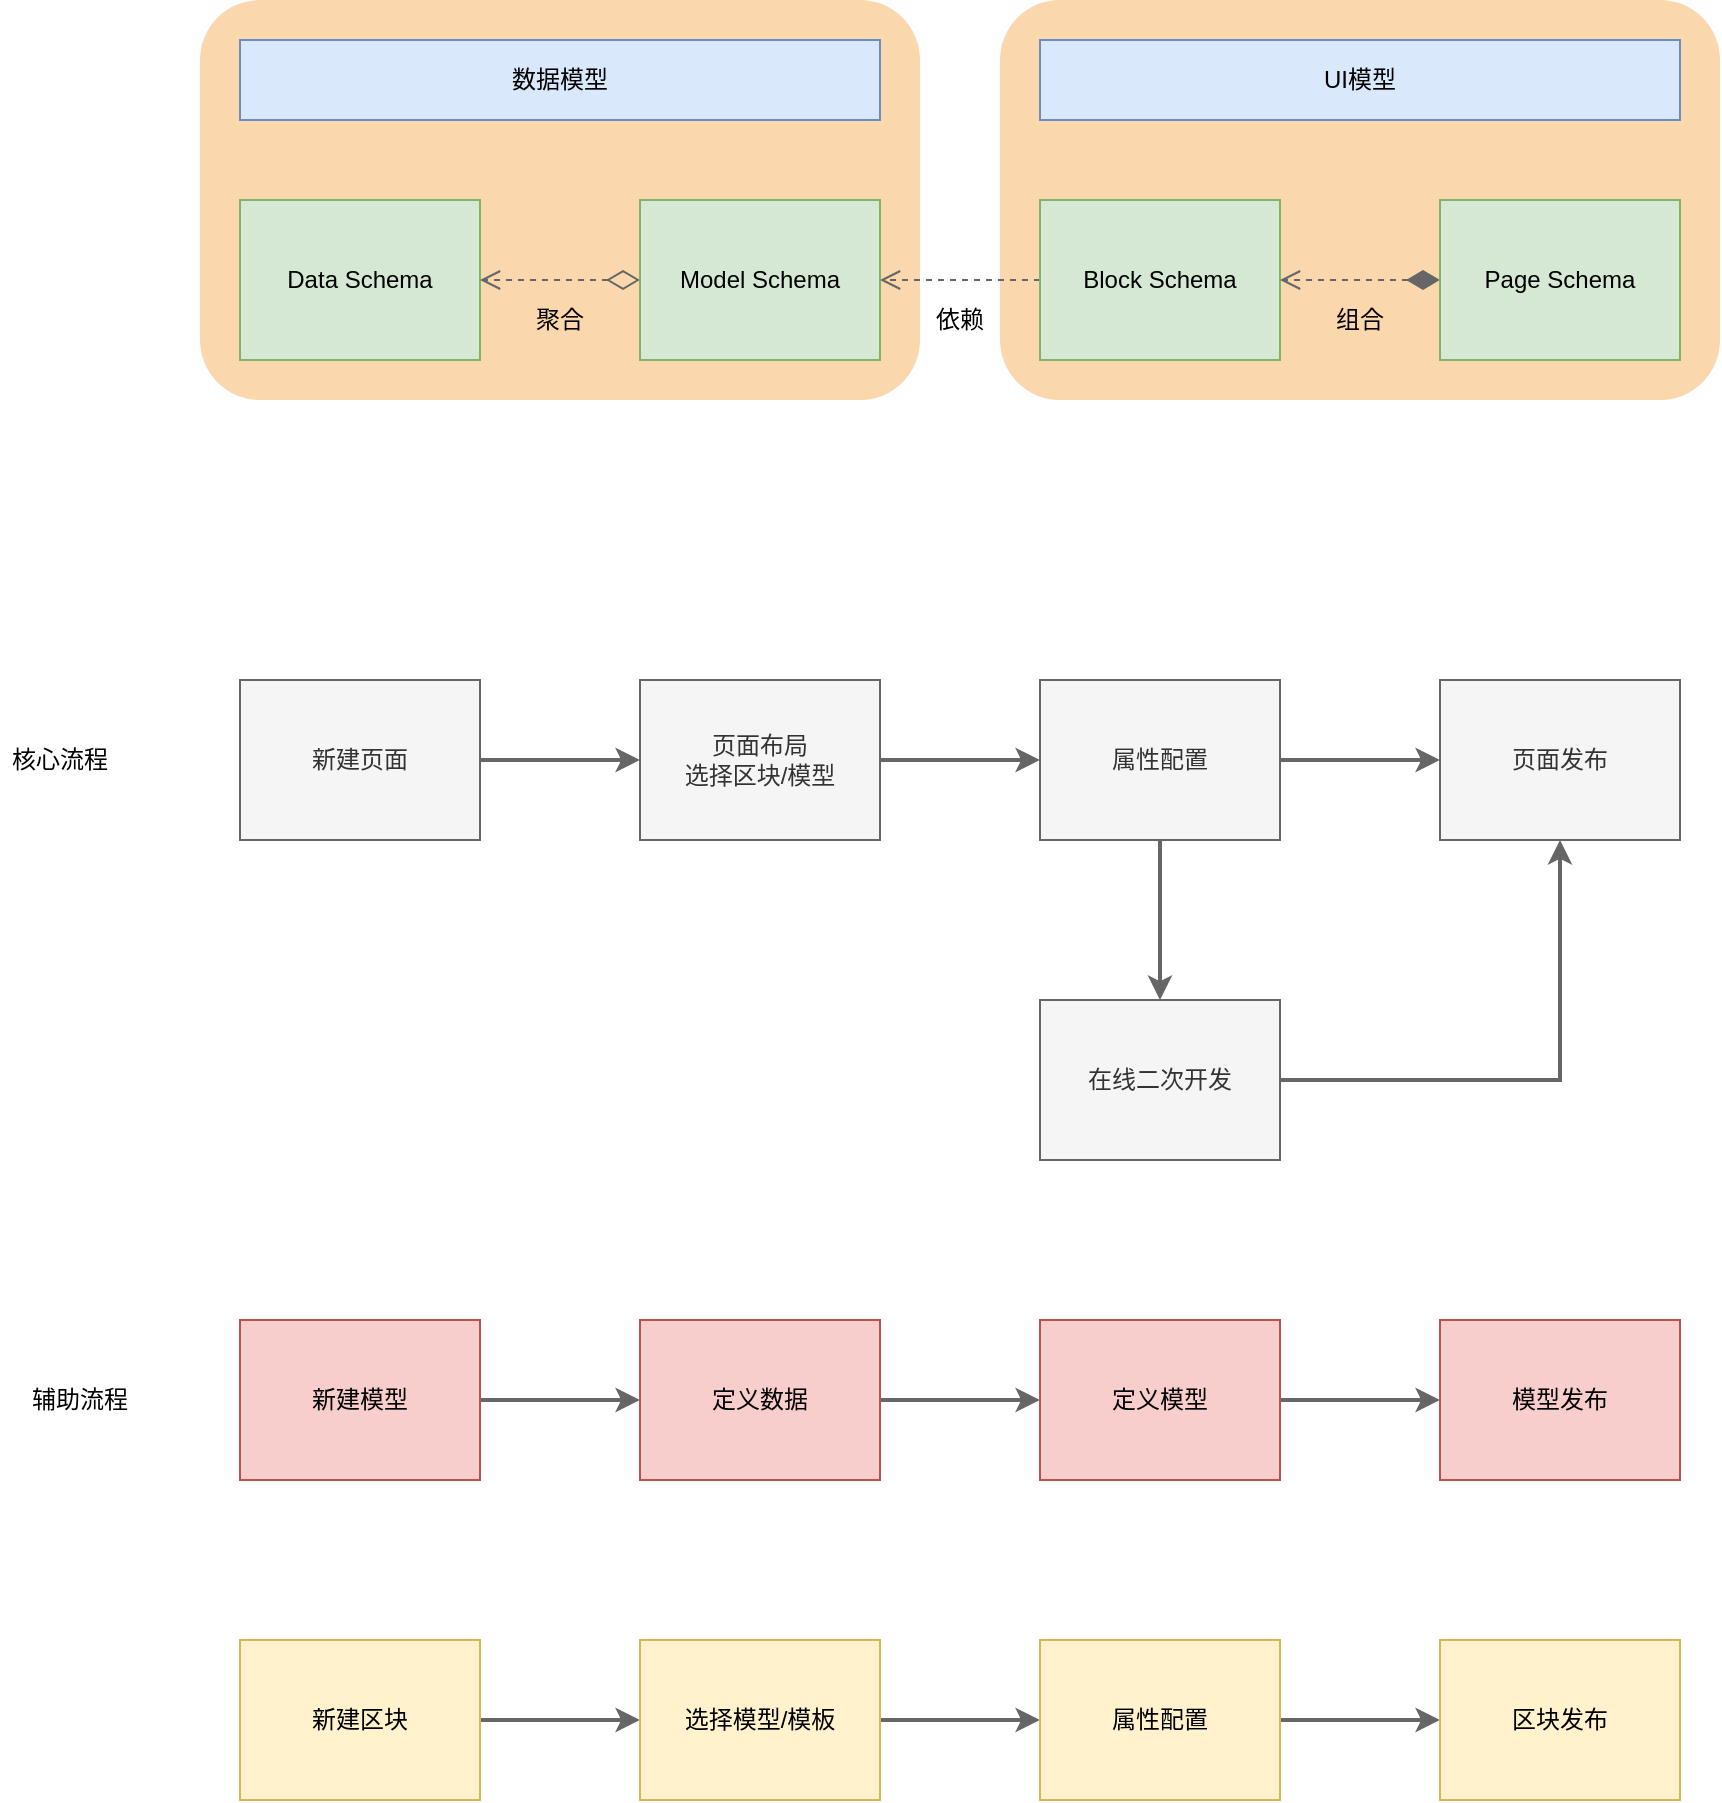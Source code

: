 <mxfile version="10.7.4" type="github"><diagram id="5rkQl_1AshZg56bGXFNO" name="Page-1"><mxGraphModel dx="1318" dy="598" grid="1" gridSize="10" guides="1" tooltips="1" connect="1" arrows="1" fold="1" page="0" pageScale="1" pageWidth="850" pageHeight="1100" math="0" shadow="0"><root><mxCell id="0"/><mxCell id="1" parent="0"/><mxCell id="LdctYlK4rGkEOZebkyI3-48" value="" style="rounded=1;whiteSpace=wrap;html=1;fillColor=#fad7ac;strokeColor=none;" vertex="1" parent="1"><mxGeometry x="420" y="180" width="360" height="200" as="geometry"/></mxCell><mxCell id="LdctYlK4rGkEOZebkyI3-47" value="" style="rounded=1;whiteSpace=wrap;html=1;fillColor=#fad7ac;strokeColor=none;" vertex="1" parent="1"><mxGeometry x="20" y="180" width="360" height="200" as="geometry"/></mxCell><mxCell id="LdctYlK4rGkEOZebkyI3-2" value="数据模型" style="rounded=0;whiteSpace=wrap;html=1;fillColor=#dae8fc;strokeColor=#6c8ebf;" vertex="1" parent="1"><mxGeometry x="40" y="200" width="320" height="40" as="geometry"/></mxCell><mxCell id="LdctYlK4rGkEOZebkyI3-3" value="UI模型" style="rounded=0;whiteSpace=wrap;html=1;fillColor=#dae8fc;strokeColor=#6c8ebf;" vertex="1" parent="1"><mxGeometry x="440" y="200" width="320" height="40" as="geometry"/></mxCell><mxCell id="LdctYlK4rGkEOZebkyI3-4" value="Data Schema" style="rounded=0;whiteSpace=wrap;html=1;fillColor=#d5e8d4;strokeColor=#82b366;" vertex="1" parent="1"><mxGeometry x="40" y="280" width="120" height="80" as="geometry"/></mxCell><mxCell id="LdctYlK4rGkEOZebkyI3-13" value="" style="edgeStyle=orthogonalEdgeStyle;rounded=0;orthogonalLoop=1;jettySize=auto;html=1;strokeColor=#666666;strokeWidth=1;dashed=1;endArrow=open;endFill=0;startArrow=diamondThin;startFill=0;startSize=14;endSize=8;" edge="1" parent="1" source="LdctYlK4rGkEOZebkyI3-5" target="LdctYlK4rGkEOZebkyI3-4"><mxGeometry relative="1" as="geometry"/></mxCell><mxCell id="LdctYlK4rGkEOZebkyI3-5" value="Model Schema" style="rounded=0;whiteSpace=wrap;html=1;fillColor=#d5e8d4;strokeColor=#82b366;" vertex="1" parent="1"><mxGeometry x="240" y="280" width="120" height="80" as="geometry"/></mxCell><mxCell id="LdctYlK4rGkEOZebkyI3-12" value="" style="edgeStyle=orthogonalEdgeStyle;rounded=0;orthogonalLoop=1;jettySize=auto;html=1;strokeColor=#666666;strokeWidth=1;dashed=1;endArrow=open;endFill=0;endSize=8;" edge="1" parent="1" source="LdctYlK4rGkEOZebkyI3-6" target="LdctYlK4rGkEOZebkyI3-5"><mxGeometry relative="1" as="geometry"/></mxCell><mxCell id="LdctYlK4rGkEOZebkyI3-6" value="Block Schema" style="rounded=0;whiteSpace=wrap;html=1;fillColor=#d5e8d4;strokeColor=#82b366;" vertex="1" parent="1"><mxGeometry x="440" y="280" width="120" height="80" as="geometry"/></mxCell><mxCell id="LdctYlK4rGkEOZebkyI3-11" value="" style="edgeStyle=orthogonalEdgeStyle;rounded=0;orthogonalLoop=1;jettySize=auto;html=1;strokeColor=#666666;strokeWidth=1;dashed=1;startArrow=diamondThin;startFill=1;endSize=8;startSize=14;endArrow=open;endFill=0;" edge="1" parent="1" source="LdctYlK4rGkEOZebkyI3-7" target="LdctYlK4rGkEOZebkyI3-6"><mxGeometry relative="1" as="geometry"/></mxCell><mxCell id="LdctYlK4rGkEOZebkyI3-7" value="Page Schema" style="rounded=0;whiteSpace=wrap;html=1;fillColor=#d5e8d4;strokeColor=#82b366;" vertex="1" parent="1"><mxGeometry x="640" y="280" width="120" height="80" as="geometry"/></mxCell><mxCell id="LdctYlK4rGkEOZebkyI3-16" value="" style="edgeStyle=orthogonalEdgeStyle;rounded=0;orthogonalLoop=1;jettySize=auto;html=1;strokeColor=#666666;strokeWidth=2;" edge="1" parent="1" source="LdctYlK4rGkEOZebkyI3-14" target="LdctYlK4rGkEOZebkyI3-15"><mxGeometry relative="1" as="geometry"/></mxCell><mxCell id="LdctYlK4rGkEOZebkyI3-14" value="新建页面" style="rounded=0;whiteSpace=wrap;html=1;fillColor=#f5f5f5;strokeColor=#666666;fontColor=#333333;" vertex="1" parent="1"><mxGeometry x="40" y="520" width="120" height="80" as="geometry"/></mxCell><mxCell id="LdctYlK4rGkEOZebkyI3-21" value="" style="edgeStyle=orthogonalEdgeStyle;rounded=0;orthogonalLoop=1;jettySize=auto;html=1;strokeColor=#666666;strokeWidth=2;" edge="1" parent="1" source="LdctYlK4rGkEOZebkyI3-15" target="LdctYlK4rGkEOZebkyI3-20"><mxGeometry relative="1" as="geometry"/></mxCell><mxCell id="LdctYlK4rGkEOZebkyI3-15" value="页面布局&lt;br&gt;选择区块/模型&lt;br&gt;" style="rounded=0;whiteSpace=wrap;html=1;fillColor=#f5f5f5;strokeColor=#666666;fontColor=#333333;" vertex="1" parent="1"><mxGeometry x="240" y="520" width="120" height="80" as="geometry"/></mxCell><mxCell id="LdctYlK4rGkEOZebkyI3-23" value="" style="edgeStyle=orthogonalEdgeStyle;rounded=0;orthogonalLoop=1;jettySize=auto;html=1;strokeColor=#666666;strokeWidth=2;" edge="1" parent="1" source="LdctYlK4rGkEOZebkyI3-20" target="LdctYlK4rGkEOZebkyI3-22"><mxGeometry relative="1" as="geometry"/></mxCell><mxCell id="LdctYlK4rGkEOZebkyI3-25" value="" style="edgeStyle=orthogonalEdgeStyle;rounded=0;orthogonalLoop=1;jettySize=auto;html=1;strokeColor=#666666;strokeWidth=2;" edge="1" parent="1" source="LdctYlK4rGkEOZebkyI3-20" target="LdctYlK4rGkEOZebkyI3-24"><mxGeometry relative="1" as="geometry"/></mxCell><mxCell id="LdctYlK4rGkEOZebkyI3-20" value="属性配置&lt;br&gt;" style="rounded=0;whiteSpace=wrap;html=1;fillColor=#f5f5f5;strokeColor=#666666;fontColor=#333333;" vertex="1" parent="1"><mxGeometry x="440" y="520" width="120" height="80" as="geometry"/></mxCell><mxCell id="LdctYlK4rGkEOZebkyI3-27" value="" style="edgeStyle=orthogonalEdgeStyle;rounded=0;orthogonalLoop=1;jettySize=auto;html=1;strokeColor=#666666;strokeWidth=2;entryX=0.5;entryY=1;entryDx=0;entryDy=0;" edge="1" parent="1" source="LdctYlK4rGkEOZebkyI3-24" target="LdctYlK4rGkEOZebkyI3-22"><mxGeometry relative="1" as="geometry"><mxPoint x="640" y="720" as="targetPoint"/></mxGeometry></mxCell><mxCell id="LdctYlK4rGkEOZebkyI3-24" value="在线二次开发" style="rounded=0;whiteSpace=wrap;html=1;fillColor=#f5f5f5;strokeColor=#666666;fontColor=#333333;" vertex="1" parent="1"><mxGeometry x="440" y="680" width="120" height="80" as="geometry"/></mxCell><mxCell id="LdctYlK4rGkEOZebkyI3-22" value="页面发布&lt;br&gt;" style="rounded=0;whiteSpace=wrap;html=1;fillColor=#f5f5f5;strokeColor=#666666;fontColor=#333333;" vertex="1" parent="1"><mxGeometry x="640" y="520" width="120" height="80" as="geometry"/></mxCell><mxCell id="LdctYlK4rGkEOZebkyI3-19" value="核心流程" style="text;html=1;strokeColor=none;fillColor=none;align=center;verticalAlign=middle;whiteSpace=wrap;rounded=0;" vertex="1" parent="1"><mxGeometry x="-80" y="550" width="60" height="20" as="geometry"/></mxCell><mxCell id="LdctYlK4rGkEOZebkyI3-28" value="辅助流程" style="text;html=1;strokeColor=none;fillColor=none;align=center;verticalAlign=middle;whiteSpace=wrap;rounded=0;" vertex="1" parent="1"><mxGeometry x="-70" y="870" width="60" height="20" as="geometry"/></mxCell><mxCell id="LdctYlK4rGkEOZebkyI3-31" value="" style="edgeStyle=orthogonalEdgeStyle;rounded=0;orthogonalLoop=1;jettySize=auto;html=1;strokeColor=#666666;strokeWidth=2;" edge="1" parent="1" source="LdctYlK4rGkEOZebkyI3-29" target="LdctYlK4rGkEOZebkyI3-30"><mxGeometry relative="1" as="geometry"/></mxCell><mxCell id="LdctYlK4rGkEOZebkyI3-29" value="新建模型" style="rounded=0;whiteSpace=wrap;html=1;fillColor=#f8cecc;strokeColor=#b85450;" vertex="1" parent="1"><mxGeometry x="40" y="840" width="120" height="80" as="geometry"/></mxCell><mxCell id="LdctYlK4rGkEOZebkyI3-33" value="" style="edgeStyle=orthogonalEdgeStyle;rounded=0;orthogonalLoop=1;jettySize=auto;html=1;strokeColor=#666666;strokeWidth=2;" edge="1" parent="1" source="LdctYlK4rGkEOZebkyI3-30" target="LdctYlK4rGkEOZebkyI3-32"><mxGeometry relative="1" as="geometry"/></mxCell><mxCell id="LdctYlK4rGkEOZebkyI3-30" value="定义数据" style="rounded=0;whiteSpace=wrap;html=1;fillColor=#f8cecc;strokeColor=#b85450;" vertex="1" parent="1"><mxGeometry x="240" y="840" width="120" height="80" as="geometry"/></mxCell><mxCell id="LdctYlK4rGkEOZebkyI3-35" value="" style="edgeStyle=orthogonalEdgeStyle;rounded=0;orthogonalLoop=1;jettySize=auto;html=1;strokeColor=#666666;strokeWidth=2;" edge="1" parent="1" source="LdctYlK4rGkEOZebkyI3-32" target="LdctYlK4rGkEOZebkyI3-34"><mxGeometry relative="1" as="geometry"/></mxCell><mxCell id="LdctYlK4rGkEOZebkyI3-32" value="定义模型" style="rounded=0;whiteSpace=wrap;html=1;fillColor=#f8cecc;strokeColor=#b85450;" vertex="1" parent="1"><mxGeometry x="440" y="840" width="120" height="80" as="geometry"/></mxCell><mxCell id="LdctYlK4rGkEOZebkyI3-34" value="模型发布" style="rounded=0;whiteSpace=wrap;html=1;fillColor=#f8cecc;strokeColor=#b85450;" vertex="1" parent="1"><mxGeometry x="640" y="840" width="120" height="80" as="geometry"/></mxCell><mxCell id="LdctYlK4rGkEOZebkyI3-38" value="" style="edgeStyle=orthogonalEdgeStyle;rounded=0;orthogonalLoop=1;jettySize=auto;html=1;strokeColor=#666666;strokeWidth=2;" edge="1" parent="1" source="LdctYlK4rGkEOZebkyI3-36" target="LdctYlK4rGkEOZebkyI3-37"><mxGeometry relative="1" as="geometry"/></mxCell><mxCell id="LdctYlK4rGkEOZebkyI3-36" value="新建区块" style="rounded=0;whiteSpace=wrap;html=1;fillColor=#fff2cc;strokeColor=#d6b656;" vertex="1" parent="1"><mxGeometry x="40" y="1000" width="120" height="80" as="geometry"/></mxCell><mxCell id="LdctYlK4rGkEOZebkyI3-40" value="" style="edgeStyle=orthogonalEdgeStyle;rounded=0;orthogonalLoop=1;jettySize=auto;html=1;strokeColor=#666666;strokeWidth=2;" edge="1" parent="1" source="LdctYlK4rGkEOZebkyI3-37" target="LdctYlK4rGkEOZebkyI3-39"><mxGeometry relative="1" as="geometry"/></mxCell><mxCell id="LdctYlK4rGkEOZebkyI3-37" value="选择模型/模板" style="rounded=0;whiteSpace=wrap;html=1;fillColor=#fff2cc;strokeColor=#d6b656;" vertex="1" parent="1"><mxGeometry x="240" y="1000" width="120" height="80" as="geometry"/></mxCell><mxCell id="LdctYlK4rGkEOZebkyI3-42" value="" style="edgeStyle=orthogonalEdgeStyle;rounded=0;orthogonalLoop=1;jettySize=auto;html=1;strokeColor=#666666;strokeWidth=2;" edge="1" parent="1" source="LdctYlK4rGkEOZebkyI3-39" target="LdctYlK4rGkEOZebkyI3-41"><mxGeometry relative="1" as="geometry"/></mxCell><mxCell id="LdctYlK4rGkEOZebkyI3-39" value="属性配置" style="rounded=0;whiteSpace=wrap;html=1;fillColor=#fff2cc;strokeColor=#d6b656;" vertex="1" parent="1"><mxGeometry x="440" y="1000" width="120" height="80" as="geometry"/></mxCell><mxCell id="LdctYlK4rGkEOZebkyI3-41" value="区块发布" style="rounded=0;whiteSpace=wrap;html=1;fillColor=#fff2cc;strokeColor=#d6b656;" vertex="1" parent="1"><mxGeometry x="640" y="1000" width="120" height="80" as="geometry"/></mxCell><mxCell id="LdctYlK4rGkEOZebkyI3-43" value="聚合" style="text;html=1;strokeColor=none;fillColor=none;align=center;verticalAlign=middle;whiteSpace=wrap;rounded=0;" vertex="1" parent="1"><mxGeometry x="180" y="330" width="40" height="20" as="geometry"/></mxCell><mxCell id="LdctYlK4rGkEOZebkyI3-44" value="依赖" style="text;html=1;strokeColor=none;fillColor=none;align=center;verticalAlign=middle;whiteSpace=wrap;rounded=0;" vertex="1" parent="1"><mxGeometry x="380" y="330" width="40" height="20" as="geometry"/></mxCell><mxCell id="LdctYlK4rGkEOZebkyI3-45" value="组合" style="text;html=1;strokeColor=none;fillColor=none;align=center;verticalAlign=middle;whiteSpace=wrap;rounded=0;" vertex="1" parent="1"><mxGeometry x="580" y="330" width="40" height="20" as="geometry"/></mxCell></root></mxGraphModel></diagram></mxfile>